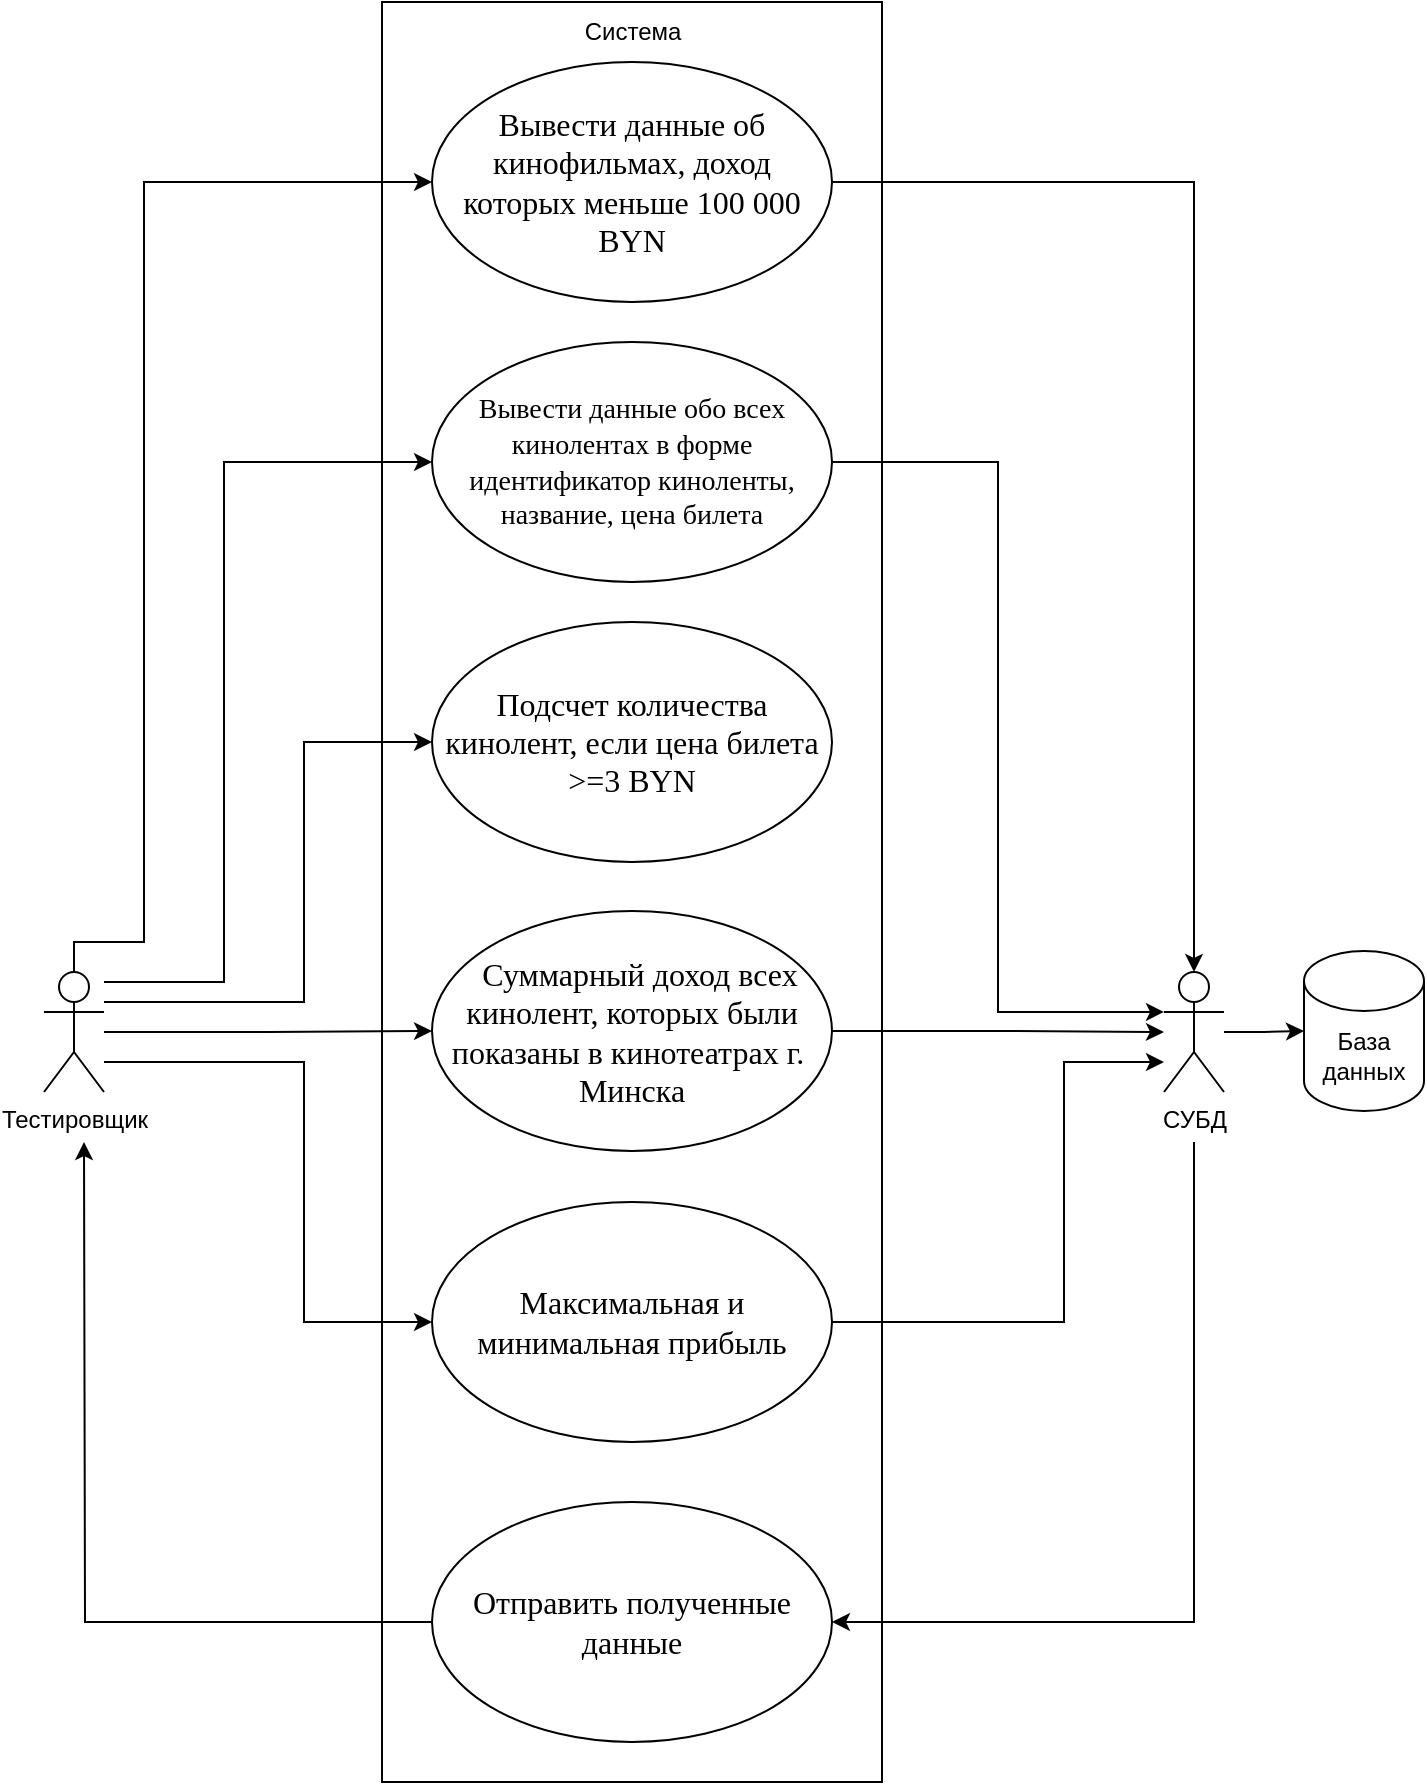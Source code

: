 <mxfile version="24.0.7" type="device">
  <diagram name="Страница — 1" id="h6boGuK6RiDbdPJis6E2">
    <mxGraphModel dx="1313" dy="935" grid="1" gridSize="10" guides="1" tooltips="1" connect="1" arrows="1" fold="1" page="1" pageScale="1" pageWidth="827" pageHeight="1169" math="0" shadow="0">
      <root>
        <mxCell id="0" />
        <mxCell id="1" parent="0" />
        <mxCell id="SImJe0jPlO_s5dA1lZ43-2" value="" style="rounded=0;whiteSpace=wrap;html=1;" vertex="1" parent="1">
          <mxGeometry x="289" y="70" width="250" height="890" as="geometry" />
        </mxCell>
        <mxCell id="SImJe0jPlO_s5dA1lZ43-3" value="Система" style="text;html=1;align=center;verticalAlign=middle;resizable=0;points=[];autosize=1;strokeColor=none;fillColor=none;" vertex="1" parent="1">
          <mxGeometry x="379" y="70" width="70" height="30" as="geometry" />
        </mxCell>
        <mxCell id="SImJe0jPlO_s5dA1lZ43-4" value="&lt;div style=&quot;&quot;&gt;&lt;span style=&quot;font-size: 12pt; font-family: LiberationSans;&quot;&gt;Вывести данные об кинофильмах, доход которых меньше 100 000 BYN&lt;/span&gt;&lt;/div&gt;" style="ellipse;whiteSpace=wrap;html=1;align=center;" vertex="1" parent="1">
          <mxGeometry x="314" y="100" width="200" height="120" as="geometry" />
        </mxCell>
        <mxCell id="SImJe0jPlO_s5dA1lZ43-6" value="&lt;div style=&quot;font-size: 14px;&quot;&gt;&lt;div style=&quot;&quot;&gt;&lt;span style=&quot;font-family: LiberationSans;&quot;&gt;Вывести данные обо всех кинолентах в форме идентификатор киноленты,&lt;/span&gt;&lt;/div&gt;&lt;div style=&quot;&quot;&gt;&lt;span style=&quot;font-family: LiberationSans;&quot;&gt;название, цена билета&lt;/span&gt;&lt;/div&gt;&lt;/div&gt;" style="ellipse;whiteSpace=wrap;html=1;align=center;" vertex="1" parent="1">
          <mxGeometry x="314" y="240" width="200" height="120" as="geometry" />
        </mxCell>
        <mxCell id="SImJe0jPlO_s5dA1lZ43-9" value="&lt;div style=&quot;font-size: 14px;&quot;&gt;&lt;div style=&quot;&quot;&gt;&lt;div style=&quot;&quot;&gt;&lt;span style=&quot;font-size: 12pt; font-family: LiberationSans;&quot;&gt;Подсчет количества кинолент, если цена билета &amp;gt;=3 BYN&lt;/span&gt;&lt;/div&gt;&lt;/div&gt;&lt;/div&gt;" style="ellipse;whiteSpace=wrap;html=1;align=center;" vertex="1" parent="1">
          <mxGeometry x="314" y="380" width="200" height="120" as="geometry" />
        </mxCell>
        <mxCell id="SImJe0jPlO_s5dA1lZ43-37" style="edgeStyle=orthogonalEdgeStyle;rounded=0;orthogonalLoop=1;jettySize=auto;html=1;exitX=1;exitY=0.5;exitDx=0;exitDy=0;" edge="1" parent="1" source="SImJe0jPlO_s5dA1lZ43-10" target="SImJe0jPlO_s5dA1lZ43-15">
          <mxGeometry relative="1" as="geometry" />
        </mxCell>
        <mxCell id="SImJe0jPlO_s5dA1lZ43-10" value="&lt;div style=&quot;font-size: 14px;&quot;&gt;&lt;div style=&quot;&quot;&gt;&lt;div style=&quot;&quot;&gt;&lt;div style=&quot;&quot;&gt;&lt;span style=&quot;font-size: 12pt; font-family: LiberationSans;&quot;&gt;&amp;nbsp; Суммарный доход всех кинолент, которых были показаны в кинотеатрах г.&amp;nbsp;&lt;/span&gt;&lt;/div&gt;&lt;div style=&quot;&quot;&gt;&lt;span style=&quot;font-size: 12pt; font-family: LiberationSans;&quot;&gt;Минска&lt;/span&gt;&lt;/div&gt;&lt;/div&gt;&lt;/div&gt;&lt;/div&gt;" style="ellipse;whiteSpace=wrap;html=1;align=center;" vertex="1" parent="1">
          <mxGeometry x="314" y="524.5" width="200" height="120" as="geometry" />
        </mxCell>
        <mxCell id="SImJe0jPlO_s5dA1lZ43-41" style="edgeStyle=orthogonalEdgeStyle;rounded=0;orthogonalLoop=1;jettySize=auto;html=1;exitX=1;exitY=0.5;exitDx=0;exitDy=0;" edge="1" parent="1" source="SImJe0jPlO_s5dA1lZ43-11" target="SImJe0jPlO_s5dA1lZ43-15">
          <mxGeometry relative="1" as="geometry">
            <Array as="points">
              <mxPoint x="630" y="730" />
              <mxPoint x="630" y="600" />
            </Array>
          </mxGeometry>
        </mxCell>
        <mxCell id="SImJe0jPlO_s5dA1lZ43-11" value="&lt;div style=&quot;font-size: 14px;&quot;&gt;&lt;div style=&quot;&quot;&gt;&lt;div style=&quot;&quot;&gt;&lt;div style=&quot;&quot;&gt;&lt;div style=&quot;&quot;&gt;&lt;span style=&quot;font-size: 12pt; font-family: LiberationSans;&quot;&gt;Максимальная и минимальная прибыль&lt;/span&gt;&lt;/div&gt;&lt;/div&gt;&lt;/div&gt;&lt;/div&gt;&lt;/div&gt;" style="ellipse;whiteSpace=wrap;html=1;align=center;" vertex="1" parent="1">
          <mxGeometry x="314" y="670" width="200" height="120" as="geometry" />
        </mxCell>
        <mxCell id="SImJe0jPlO_s5dA1lZ43-46" style="edgeStyle=orthogonalEdgeStyle;rounded=0;orthogonalLoop=1;jettySize=auto;html=1;exitX=0;exitY=0.5;exitDx=0;exitDy=0;" edge="1" parent="1" source="SImJe0jPlO_s5dA1lZ43-12">
          <mxGeometry relative="1" as="geometry">
            <mxPoint x="140" y="640" as="targetPoint" />
          </mxGeometry>
        </mxCell>
        <mxCell id="SImJe0jPlO_s5dA1lZ43-12" value="&lt;div&gt;&lt;div&gt;&lt;div&gt;&lt;div&gt;&lt;div&gt;&lt;font size=&quot;3&quot; face=&quot;LiberationSans&quot;&gt;Отправить полученные данные&lt;/font&gt;&lt;/div&gt;&lt;/div&gt;&lt;/div&gt;&lt;/div&gt;&lt;/div&gt;" style="ellipse;whiteSpace=wrap;html=1;align=center;" vertex="1" parent="1">
          <mxGeometry x="314" y="820" width="200" height="120" as="geometry" />
        </mxCell>
        <mxCell id="SImJe0jPlO_s5dA1lZ43-28" style="edgeStyle=orthogonalEdgeStyle;rounded=0;orthogonalLoop=1;jettySize=auto;html=1;entryX=0;entryY=0.5;entryDx=0;entryDy=0;" edge="1" parent="1" source="SImJe0jPlO_s5dA1lZ43-14" target="SImJe0jPlO_s5dA1lZ43-10">
          <mxGeometry relative="1" as="geometry" />
        </mxCell>
        <mxCell id="SImJe0jPlO_s5dA1lZ43-29" style="edgeStyle=orthogonalEdgeStyle;rounded=0;orthogonalLoop=1;jettySize=auto;html=1;entryX=0;entryY=0.5;entryDx=0;entryDy=0;" edge="1" parent="1" source="SImJe0jPlO_s5dA1lZ43-14" target="SImJe0jPlO_s5dA1lZ43-9">
          <mxGeometry relative="1" as="geometry">
            <Array as="points">
              <mxPoint x="250" y="570" />
              <mxPoint x="250" y="440" />
            </Array>
          </mxGeometry>
        </mxCell>
        <mxCell id="SImJe0jPlO_s5dA1lZ43-30" style="edgeStyle=orthogonalEdgeStyle;rounded=0;orthogonalLoop=1;jettySize=auto;html=1;entryX=0;entryY=0.5;entryDx=0;entryDy=0;" edge="1" parent="1" source="SImJe0jPlO_s5dA1lZ43-14" target="SImJe0jPlO_s5dA1lZ43-6">
          <mxGeometry relative="1" as="geometry">
            <Array as="points">
              <mxPoint x="210" y="560" />
              <mxPoint x="210" y="300" />
            </Array>
          </mxGeometry>
        </mxCell>
        <mxCell id="SImJe0jPlO_s5dA1lZ43-32" style="edgeStyle=orthogonalEdgeStyle;rounded=0;orthogonalLoop=1;jettySize=auto;html=1;entryX=0;entryY=0.5;entryDx=0;entryDy=0;" edge="1" parent="1" source="SImJe0jPlO_s5dA1lZ43-14" target="SImJe0jPlO_s5dA1lZ43-4">
          <mxGeometry relative="1" as="geometry">
            <Array as="points">
              <mxPoint x="135" y="540" />
              <mxPoint x="170" y="540" />
              <mxPoint x="170" y="160" />
            </Array>
          </mxGeometry>
        </mxCell>
        <mxCell id="SImJe0jPlO_s5dA1lZ43-33" style="edgeStyle=orthogonalEdgeStyle;rounded=0;orthogonalLoop=1;jettySize=auto;html=1;entryX=0;entryY=0.5;entryDx=0;entryDy=0;" edge="1" parent="1" source="SImJe0jPlO_s5dA1lZ43-14" target="SImJe0jPlO_s5dA1lZ43-11">
          <mxGeometry relative="1" as="geometry">
            <Array as="points">
              <mxPoint x="250" y="600" />
              <mxPoint x="250" y="730" />
            </Array>
          </mxGeometry>
        </mxCell>
        <mxCell id="SImJe0jPlO_s5dA1lZ43-14" value="Тестировщик" style="shape=umlActor;verticalLabelPosition=bottom;verticalAlign=top;html=1;outlineConnect=0;" vertex="1" parent="1">
          <mxGeometry x="120" y="555" width="30" height="60" as="geometry" />
        </mxCell>
        <mxCell id="SImJe0jPlO_s5dA1lZ43-44" style="edgeStyle=orthogonalEdgeStyle;rounded=0;orthogonalLoop=1;jettySize=auto;html=1;" edge="1" parent="1" source="SImJe0jPlO_s5dA1lZ43-15" target="SImJe0jPlO_s5dA1lZ43-42">
          <mxGeometry relative="1" as="geometry" />
        </mxCell>
        <mxCell id="SImJe0jPlO_s5dA1lZ43-45" style="edgeStyle=orthogonalEdgeStyle;rounded=0;orthogonalLoop=1;jettySize=auto;html=1;entryX=1;entryY=0.5;entryDx=0;entryDy=0;" edge="1" parent="1" target="SImJe0jPlO_s5dA1lZ43-12">
          <mxGeometry relative="1" as="geometry">
            <mxPoint x="695" y="640" as="sourcePoint" />
            <Array as="points">
              <mxPoint x="695" y="880" />
            </Array>
          </mxGeometry>
        </mxCell>
        <mxCell id="SImJe0jPlO_s5dA1lZ43-15" value="СУБД" style="shape=umlActor;verticalLabelPosition=bottom;verticalAlign=top;html=1;outlineConnect=0;" vertex="1" parent="1">
          <mxGeometry x="680" y="555" width="30" height="60" as="geometry" />
        </mxCell>
        <mxCell id="SImJe0jPlO_s5dA1lZ43-35" style="edgeStyle=orthogonalEdgeStyle;rounded=0;orthogonalLoop=1;jettySize=auto;html=1;exitX=1;exitY=0.5;exitDx=0;exitDy=0;entryX=0.5;entryY=0;entryDx=0;entryDy=0;entryPerimeter=0;" edge="1" parent="1" source="SImJe0jPlO_s5dA1lZ43-4" target="SImJe0jPlO_s5dA1lZ43-15">
          <mxGeometry relative="1" as="geometry" />
        </mxCell>
        <mxCell id="SImJe0jPlO_s5dA1lZ43-39" style="edgeStyle=orthogonalEdgeStyle;rounded=0;orthogonalLoop=1;jettySize=auto;html=1;entryX=0;entryY=0.333;entryDx=0;entryDy=0;entryPerimeter=0;" edge="1" parent="1" source="SImJe0jPlO_s5dA1lZ43-6" target="SImJe0jPlO_s5dA1lZ43-15">
          <mxGeometry relative="1" as="geometry" />
        </mxCell>
        <mxCell id="SImJe0jPlO_s5dA1lZ43-42" value="База данных" style="shape=cylinder3;whiteSpace=wrap;html=1;boundedLbl=1;backgroundOutline=1;size=15;align=center;" vertex="1" parent="1">
          <mxGeometry x="750" y="544.5" width="60" height="80" as="geometry" />
        </mxCell>
      </root>
    </mxGraphModel>
  </diagram>
</mxfile>
